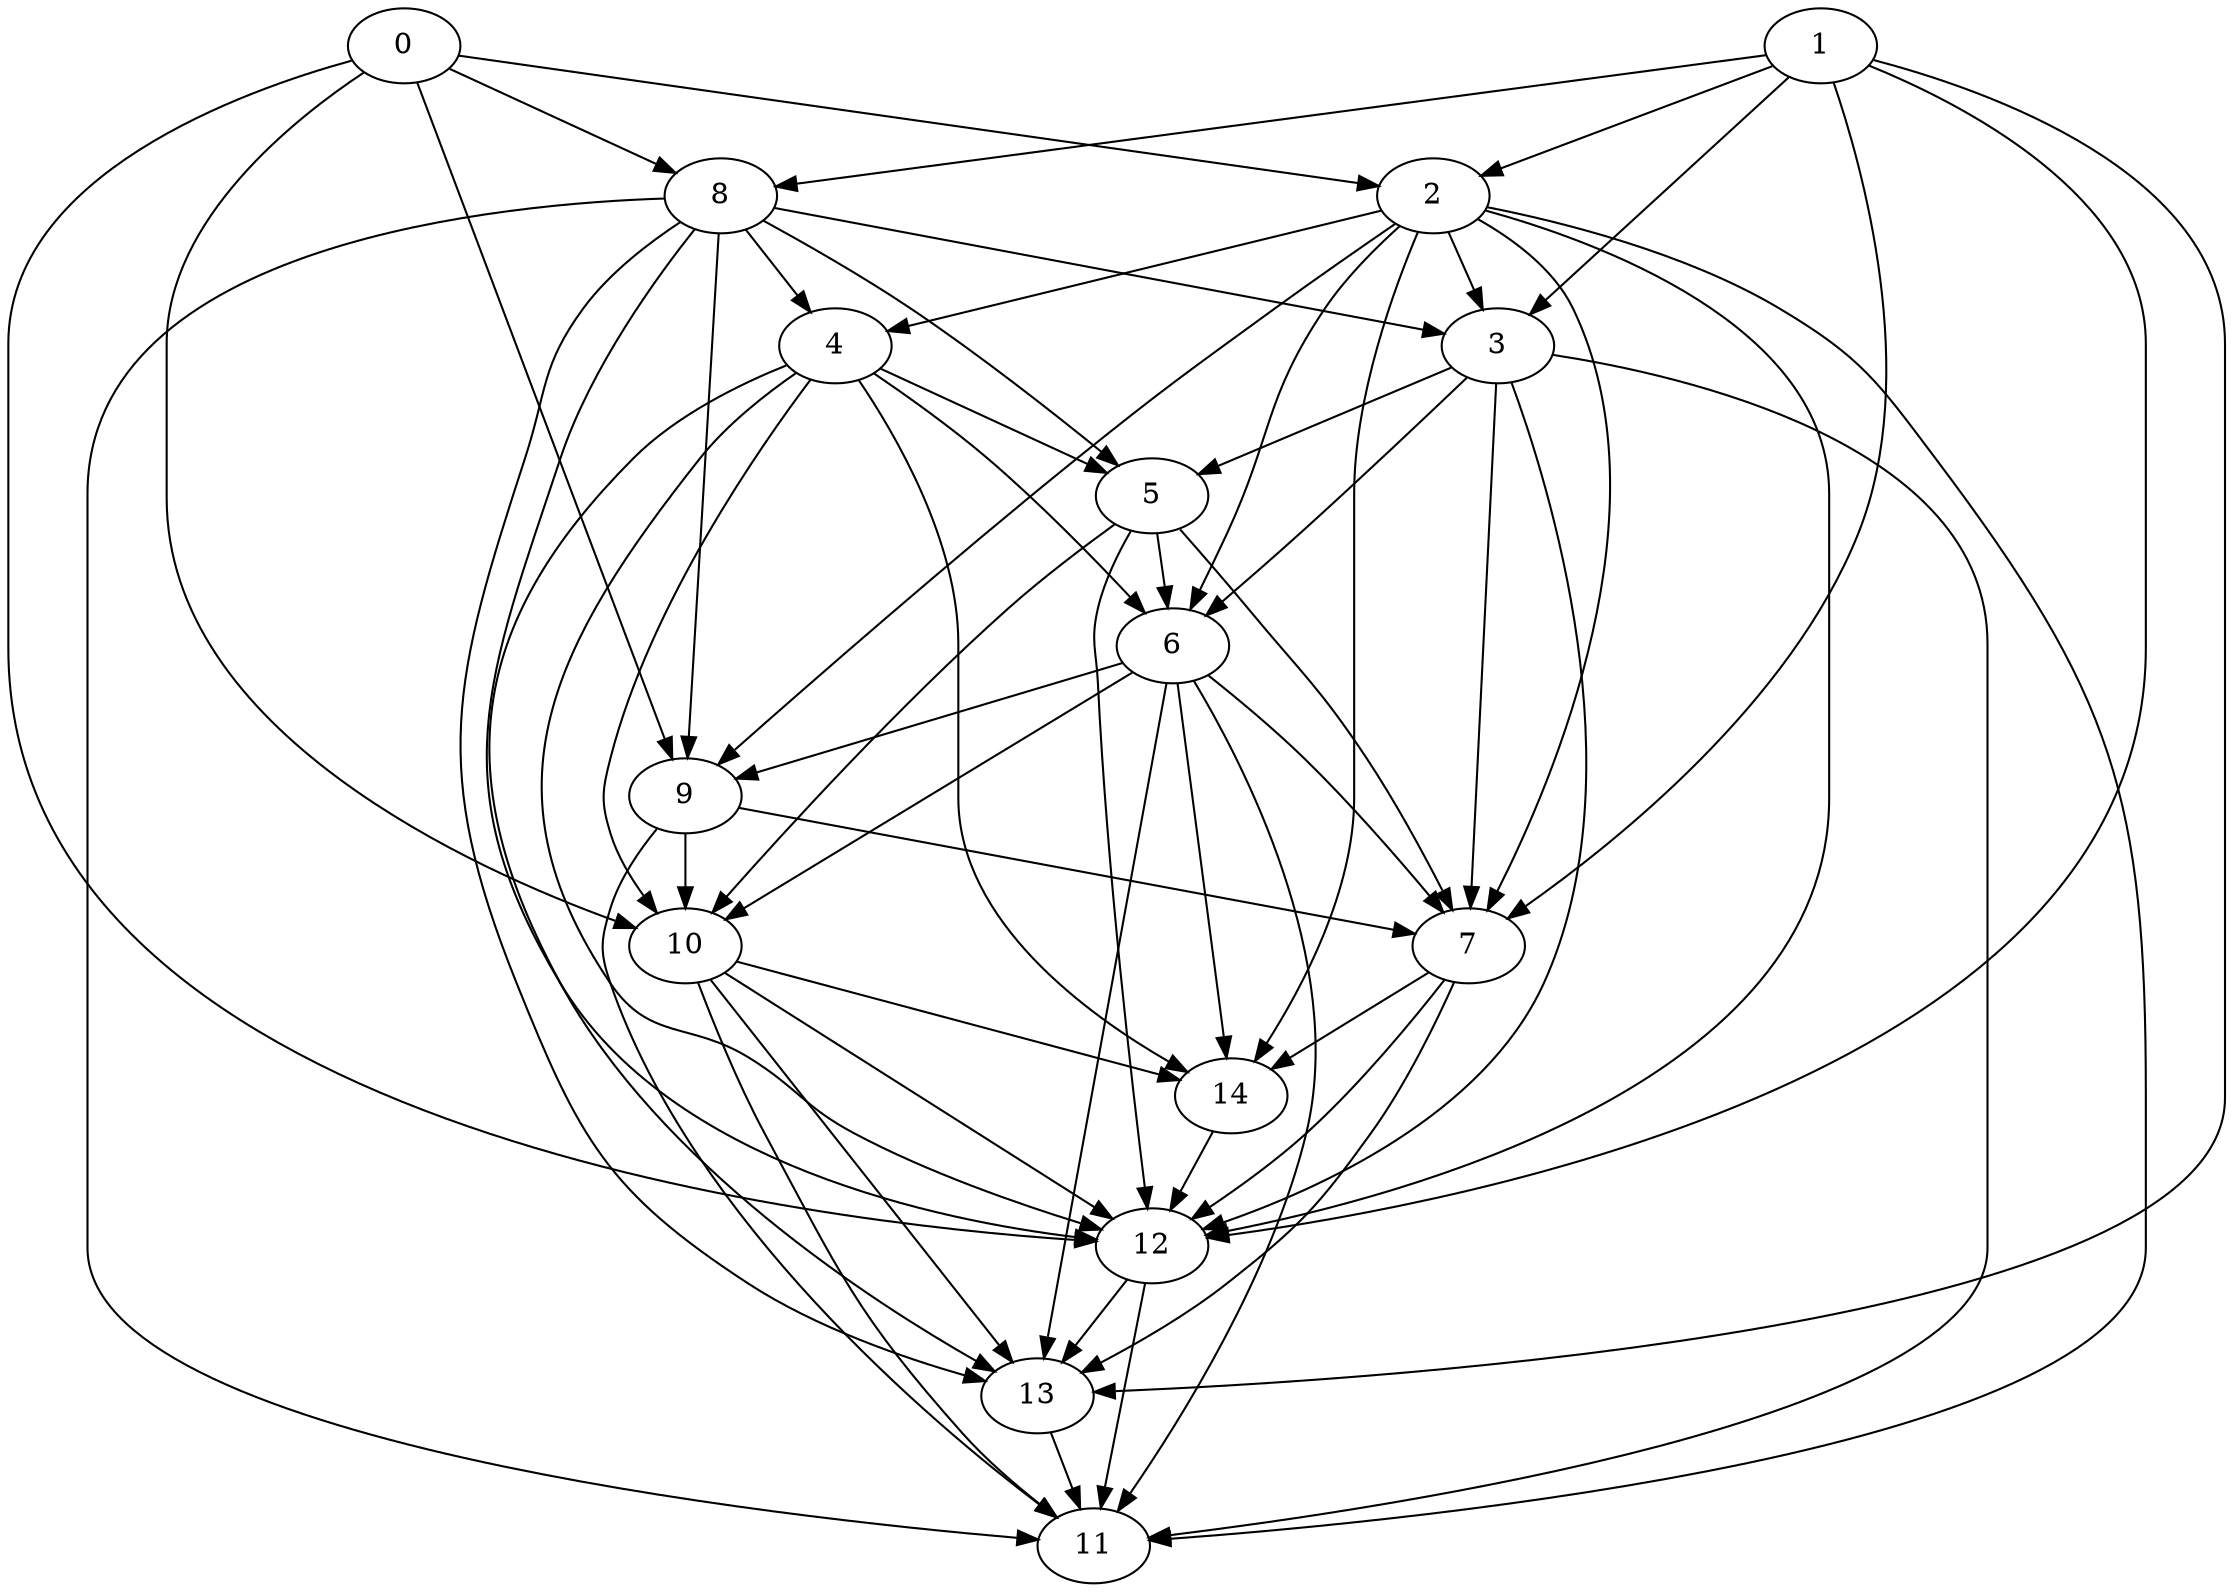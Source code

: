 digraph G {
	0 -> 2
	0 -> 8
	0 -> 9
	0 -> 10
	0 -> 12
	1 -> 2
	1 -> 3
	1 -> 7
	1 -> 8
	1 -> 12
	1 -> 13
	2 -> 3
	2 -> 4
	2 -> 6
	2 -> 7
	2 -> 9
	2 -> 11
	2 -> 12
	2 -> 14
	3 -> 5
	3 -> 6
	3 -> 7
	3 -> 11
	3 -> 12
	4 -> 5
	4 -> 6
	4 -> 10
	4 -> 12
	4 -> 13
	4 -> 14
	5 -> 6
	5 -> 7
	5 -> 10
	5 -> 12
	6 -> 7
	6 -> 9
	6 -> 10
	6 -> 11
	6 -> 13
	6 -> 14
	7 -> 12
	7 -> 13
	7 -> 14
	8 -> 3
	8 -> 4
	8 -> 5
	8 -> 9
	8 -> 11
	8 -> 12
	8 -> 13
	9 -> 7
	9 -> 10
	9 -> 11
	10 -> 11
	10 -> 12
	10 -> 13
	10 -> 14
	12 -> 11
	12 -> 13
	13 -> 11
	14 -> 12
}
